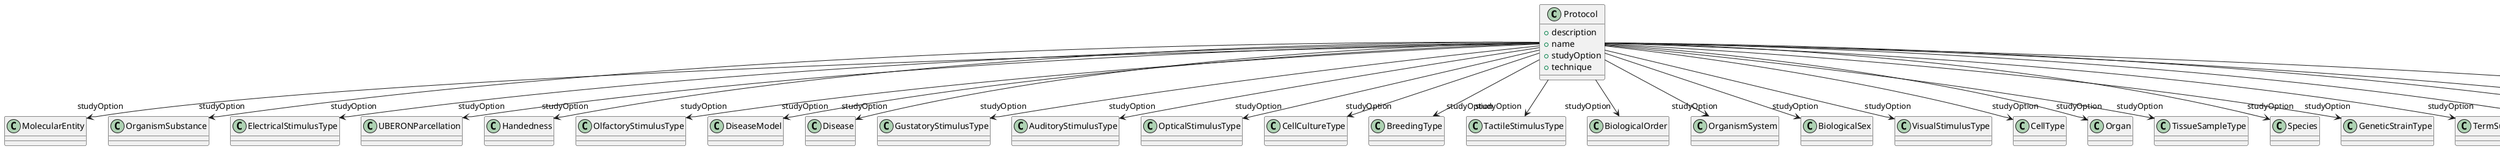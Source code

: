@startuml
class Protocol {
+description
+name
+studyOption
+technique

}
Protocol -d-> "studyOption" MolecularEntity
Protocol -d-> "studyOption" OrganismSubstance
Protocol -d-> "studyOption" ElectricalStimulusType
Protocol -d-> "studyOption" UBERONParcellation
Protocol -d-> "studyOption" Handedness
Protocol -d-> "studyOption" OlfactoryStimulusType
Protocol -d-> "studyOption" DiseaseModel
Protocol -d-> "studyOption" Disease
Protocol -d-> "studyOption" GustatoryStimulusType
Protocol -d-> "studyOption" AuditoryStimulusType
Protocol -d-> "studyOption" OpticalStimulusType
Protocol -d-> "studyOption" CellCultureType
Protocol -d-> "studyOption" BreedingType
Protocol -d-> "studyOption" TactileStimulusType
Protocol -d-> "studyOption" BiologicalOrder
Protocol -d-> "studyOption" OrganismSystem
Protocol -d-> "studyOption" BiologicalSex
Protocol -d-> "studyOption" VisualStimulusType
Protocol -d-> "studyOption" CellType
Protocol -d-> "studyOption" Organ
Protocol -d-> "studyOption" TissueSampleType
Protocol -d-> "studyOption" Species
Protocol -d-> "studyOption" GeneticStrainType
Protocol -d-> "studyOption" TermSuggestion
Protocol -d-> "studyOption" SubcellularEntity
Protocol -d-> "studyOption" ParcellationEntity
Protocol -d-> "studyOption" CustomAnatomicalEntity
Protocol -d-> "technique" Technique

@enduml